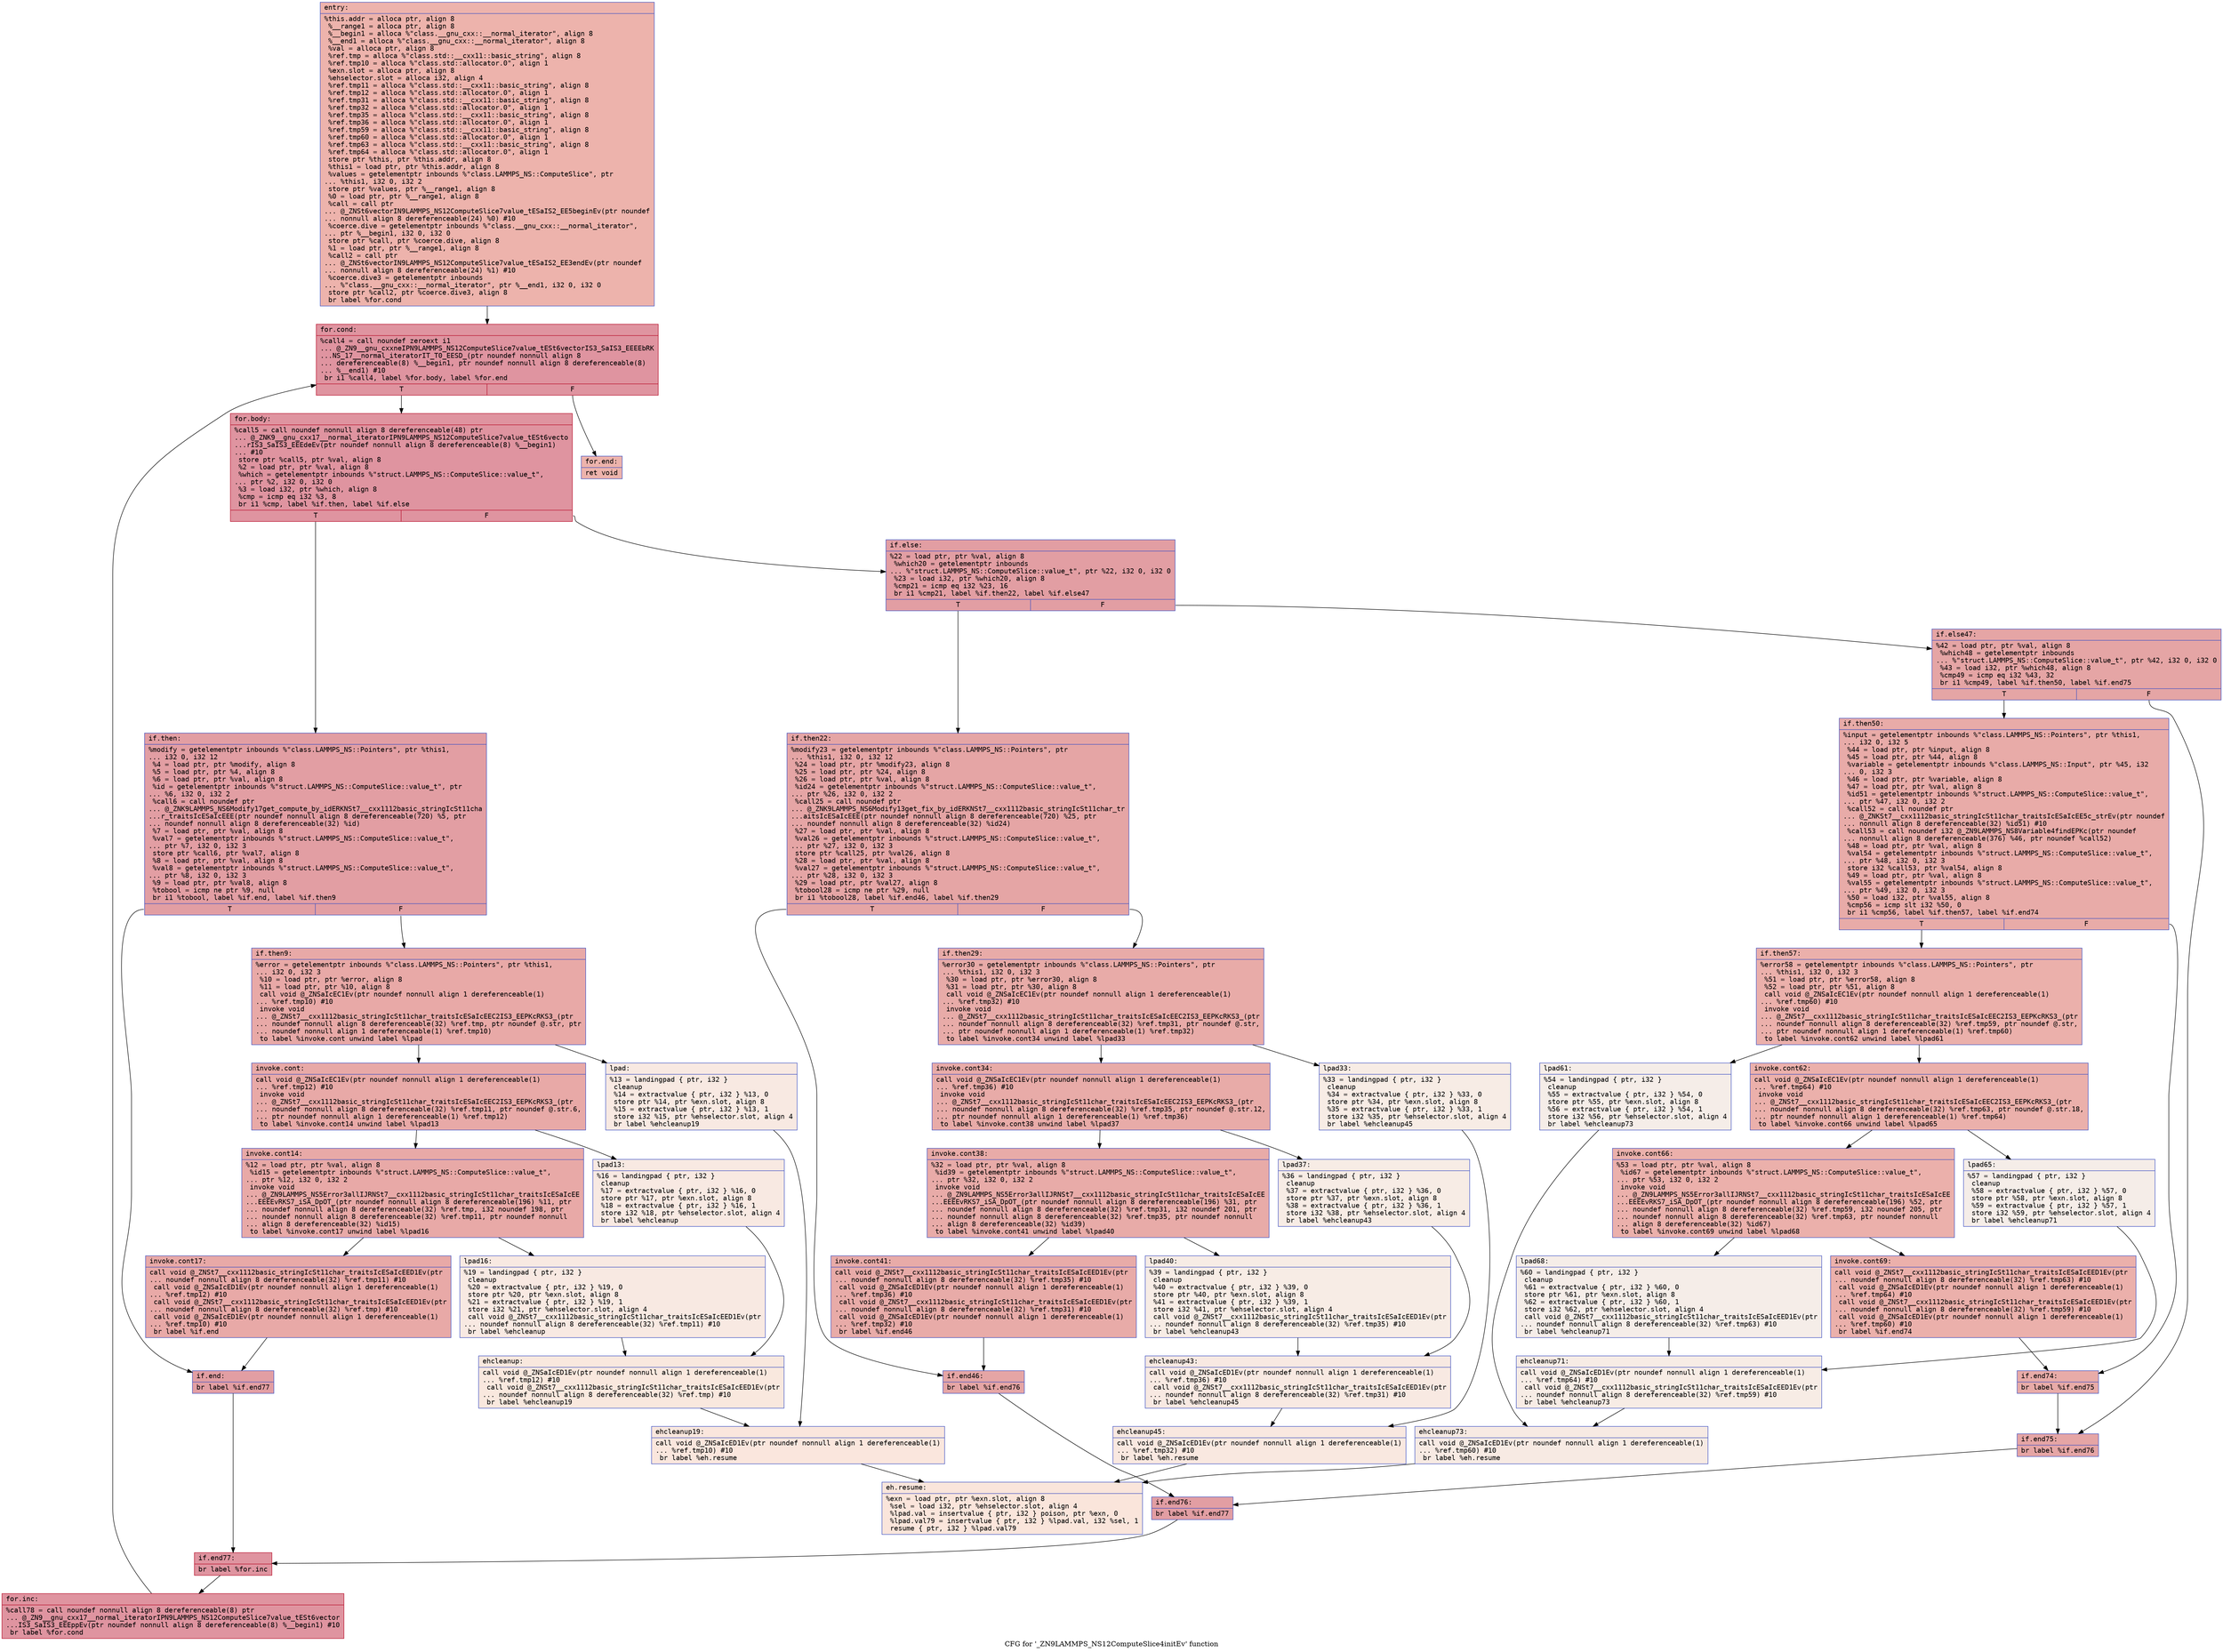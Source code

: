 digraph "CFG for '_ZN9LAMMPS_NS12ComputeSlice4initEv' function" {
	label="CFG for '_ZN9LAMMPS_NS12ComputeSlice4initEv' function";

	Node0x55810471dca0 [shape=record,color="#3d50c3ff", style=filled, fillcolor="#d6524470" fontname="Courier",label="{entry:\l|  %this.addr = alloca ptr, align 8\l  %__range1 = alloca ptr, align 8\l  %__begin1 = alloca %\"class.__gnu_cxx::__normal_iterator\", align 8\l  %__end1 = alloca %\"class.__gnu_cxx::__normal_iterator\", align 8\l  %val = alloca ptr, align 8\l  %ref.tmp = alloca %\"class.std::__cxx11::basic_string\", align 8\l  %ref.tmp10 = alloca %\"class.std::allocator.0\", align 1\l  %exn.slot = alloca ptr, align 8\l  %ehselector.slot = alloca i32, align 4\l  %ref.tmp11 = alloca %\"class.std::__cxx11::basic_string\", align 8\l  %ref.tmp12 = alloca %\"class.std::allocator.0\", align 1\l  %ref.tmp31 = alloca %\"class.std::__cxx11::basic_string\", align 8\l  %ref.tmp32 = alloca %\"class.std::allocator.0\", align 1\l  %ref.tmp35 = alloca %\"class.std::__cxx11::basic_string\", align 8\l  %ref.tmp36 = alloca %\"class.std::allocator.0\", align 1\l  %ref.tmp59 = alloca %\"class.std::__cxx11::basic_string\", align 8\l  %ref.tmp60 = alloca %\"class.std::allocator.0\", align 1\l  %ref.tmp63 = alloca %\"class.std::__cxx11::basic_string\", align 8\l  %ref.tmp64 = alloca %\"class.std::allocator.0\", align 1\l  store ptr %this, ptr %this.addr, align 8\l  %this1 = load ptr, ptr %this.addr, align 8\l  %values = getelementptr inbounds %\"class.LAMMPS_NS::ComputeSlice\", ptr\l... %this1, i32 0, i32 2\l  store ptr %values, ptr %__range1, align 8\l  %0 = load ptr, ptr %__range1, align 8\l  %call = call ptr\l... @_ZNSt6vectorIN9LAMMPS_NS12ComputeSlice7value_tESaIS2_EE5beginEv(ptr noundef\l... nonnull align 8 dereferenceable(24) %0) #10\l  %coerce.dive = getelementptr inbounds %\"class.__gnu_cxx::__normal_iterator\",\l... ptr %__begin1, i32 0, i32 0\l  store ptr %call, ptr %coerce.dive, align 8\l  %1 = load ptr, ptr %__range1, align 8\l  %call2 = call ptr\l... @_ZNSt6vectorIN9LAMMPS_NS12ComputeSlice7value_tESaIS2_EE3endEv(ptr noundef\l... nonnull align 8 dereferenceable(24) %1) #10\l  %coerce.dive3 = getelementptr inbounds\l... %\"class.__gnu_cxx::__normal_iterator\", ptr %__end1, i32 0, i32 0\l  store ptr %call2, ptr %coerce.dive3, align 8\l  br label %for.cond\l}"];
	Node0x55810471dca0 -> Node0x55810471ed30[tooltip="entry -> for.cond\nProbability 100.00%" ];
	Node0x55810471ed30 [shape=record,color="#b70d28ff", style=filled, fillcolor="#b70d2870" fontname="Courier",label="{for.cond:\l|  %call4 = call noundef zeroext i1\l... @_ZN9__gnu_cxxneIPN9LAMMPS_NS12ComputeSlice7value_tESt6vectorIS3_SaIS3_EEEEbRK\l...NS_17__normal_iteratorIT_T0_EESD_(ptr noundef nonnull align 8\l... dereferenceable(8) %__begin1, ptr noundef nonnull align 8 dereferenceable(8)\l... %__end1) #10\l  br i1 %call4, label %for.body, label %for.end\l|{<s0>T|<s1>F}}"];
	Node0x55810471ed30:s0 -> Node0x55810471f820[tooltip="for.cond -> for.body\nProbability 96.88%" ];
	Node0x55810471ed30:s1 -> Node0x55810471f8a0[tooltip="for.cond -> for.end\nProbability 3.12%" ];
	Node0x55810471f820 [shape=record,color="#b70d28ff", style=filled, fillcolor="#b70d2870" fontname="Courier",label="{for.body:\l|  %call5 = call noundef nonnull align 8 dereferenceable(48) ptr\l... @_ZNK9__gnu_cxx17__normal_iteratorIPN9LAMMPS_NS12ComputeSlice7value_tESt6vecto\l...rIS3_SaIS3_EEEdeEv(ptr noundef nonnull align 8 dereferenceable(8) %__begin1)\l... #10\l  store ptr %call5, ptr %val, align 8\l  %2 = load ptr, ptr %val, align 8\l  %which = getelementptr inbounds %\"struct.LAMMPS_NS::ComputeSlice::value_t\",\l... ptr %2, i32 0, i32 0\l  %3 = load i32, ptr %which, align 8\l  %cmp = icmp eq i32 %3, 8\l  br i1 %cmp, label %if.then, label %if.else\l|{<s0>T|<s1>F}}"];
	Node0x55810471f820:s0 -> Node0x55810471fde0[tooltip="for.body -> if.then\nProbability 50.00%" ];
	Node0x55810471f820:s1 -> Node0x55810471fe50[tooltip="for.body -> if.else\nProbability 50.00%" ];
	Node0x55810471fde0 [shape=record,color="#3d50c3ff", style=filled, fillcolor="#be242e70" fontname="Courier",label="{if.then:\l|  %modify = getelementptr inbounds %\"class.LAMMPS_NS::Pointers\", ptr %this1,\l... i32 0, i32 12\l  %4 = load ptr, ptr %modify, align 8\l  %5 = load ptr, ptr %4, align 8\l  %6 = load ptr, ptr %val, align 8\l  %id = getelementptr inbounds %\"struct.LAMMPS_NS::ComputeSlice::value_t\", ptr\l... %6, i32 0, i32 2\l  %call6 = call noundef ptr\l... @_ZNK9LAMMPS_NS6Modify17get_compute_by_idERKNSt7__cxx1112basic_stringIcSt11cha\l...r_traitsIcESaIcEEE(ptr noundef nonnull align 8 dereferenceable(720) %5, ptr\l... noundef nonnull align 8 dereferenceable(32) %id)\l  %7 = load ptr, ptr %val, align 8\l  %val7 = getelementptr inbounds %\"struct.LAMMPS_NS::ComputeSlice::value_t\",\l... ptr %7, i32 0, i32 3\l  store ptr %call6, ptr %val7, align 8\l  %8 = load ptr, ptr %val, align 8\l  %val8 = getelementptr inbounds %\"struct.LAMMPS_NS::ComputeSlice::value_t\",\l... ptr %8, i32 0, i32 3\l  %9 = load ptr, ptr %val8, align 8\l  %tobool = icmp ne ptr %9, null\l  br i1 %tobool, label %if.end, label %if.then9\l|{<s0>T|<s1>F}}"];
	Node0x55810471fde0:s0 -> Node0x558104720870[tooltip="if.then -> if.end\nProbability 62.50%" ];
	Node0x55810471fde0:s1 -> Node0x5581047208e0[tooltip="if.then -> if.then9\nProbability 37.50%" ];
	Node0x5581047208e0 [shape=record,color="#3d50c3ff", style=filled, fillcolor="#ca3b3770" fontname="Courier",label="{if.then9:\l|  %error = getelementptr inbounds %\"class.LAMMPS_NS::Pointers\", ptr %this1,\l... i32 0, i32 3\l  %10 = load ptr, ptr %error, align 8\l  %11 = load ptr, ptr %10, align 8\l  call void @_ZNSaIcEC1Ev(ptr noundef nonnull align 1 dereferenceable(1)\l... %ref.tmp10) #10\l  invoke void\l... @_ZNSt7__cxx1112basic_stringIcSt11char_traitsIcESaIcEEC2IS3_EEPKcRKS3_(ptr\l... noundef nonnull align 8 dereferenceable(32) %ref.tmp, ptr noundef @.str, ptr\l... noundef nonnull align 1 dereferenceable(1) %ref.tmp10)\l          to label %invoke.cont unwind label %lpad\l}"];
	Node0x5581047208e0 -> Node0x558104720d70[tooltip="if.then9 -> invoke.cont\nProbability 100.00%" ];
	Node0x5581047208e0 -> Node0x558104720df0[tooltip="if.then9 -> lpad\nProbability 0.00%" ];
	Node0x558104720d70 [shape=record,color="#3d50c3ff", style=filled, fillcolor="#ca3b3770" fontname="Courier",label="{invoke.cont:\l|  call void @_ZNSaIcEC1Ev(ptr noundef nonnull align 1 dereferenceable(1)\l... %ref.tmp12) #10\l  invoke void\l... @_ZNSt7__cxx1112basic_stringIcSt11char_traitsIcESaIcEEC2IS3_EEPKcRKS3_(ptr\l... noundef nonnull align 8 dereferenceable(32) %ref.tmp11, ptr noundef @.str.6,\l... ptr noundef nonnull align 1 dereferenceable(1) %ref.tmp12)\l          to label %invoke.cont14 unwind label %lpad13\l}"];
	Node0x558104720d70 -> Node0x558104721170[tooltip="invoke.cont -> invoke.cont14\nProbability 100.00%" ];
	Node0x558104720d70 -> Node0x5581047211c0[tooltip="invoke.cont -> lpad13\nProbability 0.00%" ];
	Node0x558104721170 [shape=record,color="#3d50c3ff", style=filled, fillcolor="#ca3b3770" fontname="Courier",label="{invoke.cont14:\l|  %12 = load ptr, ptr %val, align 8\l  %id15 = getelementptr inbounds %\"struct.LAMMPS_NS::ComputeSlice::value_t\",\l... ptr %12, i32 0, i32 2\l  invoke void\l... @_ZN9LAMMPS_NS5Error3allIJRNSt7__cxx1112basic_stringIcSt11char_traitsIcESaIcEE\l...EEEEvRKS7_iSA_DpOT_(ptr noundef nonnull align 8 dereferenceable(196) %11, ptr\l... noundef nonnull align 8 dereferenceable(32) %ref.tmp, i32 noundef 198, ptr\l... noundef nonnull align 8 dereferenceable(32) %ref.tmp11, ptr noundef nonnull\l... align 8 dereferenceable(32) %id15)\l          to label %invoke.cont17 unwind label %lpad16\l}"];
	Node0x558104721170 -> Node0x558104721120[tooltip="invoke.cont14 -> invoke.cont17\nProbability 100.00%" ];
	Node0x558104721170 -> Node0x558104721be0[tooltip="invoke.cont14 -> lpad16\nProbability 0.00%" ];
	Node0x558104721120 [shape=record,color="#3d50c3ff", style=filled, fillcolor="#ca3b3770" fontname="Courier",label="{invoke.cont17:\l|  call void @_ZNSt7__cxx1112basic_stringIcSt11char_traitsIcESaIcEED1Ev(ptr\l... noundef nonnull align 8 dereferenceable(32) %ref.tmp11) #10\l  call void @_ZNSaIcED1Ev(ptr noundef nonnull align 1 dereferenceable(1)\l... %ref.tmp12) #10\l  call void @_ZNSt7__cxx1112basic_stringIcSt11char_traitsIcESaIcEED1Ev(ptr\l... noundef nonnull align 8 dereferenceable(32) %ref.tmp) #10\l  call void @_ZNSaIcED1Ev(ptr noundef nonnull align 1 dereferenceable(1)\l... %ref.tmp10) #10\l  br label %if.end\l}"];
	Node0x558104721120 -> Node0x558104720870[tooltip="invoke.cont17 -> if.end\nProbability 100.00%" ];
	Node0x558104720df0 [shape=record,color="#3d50c3ff", style=filled, fillcolor="#efcebd70" fontname="Courier",label="{lpad:\l|  %13 = landingpad \{ ptr, i32 \}\l          cleanup\l  %14 = extractvalue \{ ptr, i32 \} %13, 0\l  store ptr %14, ptr %exn.slot, align 8\l  %15 = extractvalue \{ ptr, i32 \} %13, 1\l  store i32 %15, ptr %ehselector.slot, align 4\l  br label %ehcleanup19\l}"];
	Node0x558104720df0 -> Node0x5581047223d0[tooltip="lpad -> ehcleanup19\nProbability 100.00%" ];
	Node0x5581047211c0 [shape=record,color="#3d50c3ff", style=filled, fillcolor="#efcebd70" fontname="Courier",label="{lpad13:\l|  %16 = landingpad \{ ptr, i32 \}\l          cleanup\l  %17 = extractvalue \{ ptr, i32 \} %16, 0\l  store ptr %17, ptr %exn.slot, align 8\l  %18 = extractvalue \{ ptr, i32 \} %16, 1\l  store i32 %18, ptr %ehselector.slot, align 4\l  br label %ehcleanup\l}"];
	Node0x5581047211c0 -> Node0x5581047226d0[tooltip="lpad13 -> ehcleanup\nProbability 100.00%" ];
	Node0x558104721be0 [shape=record,color="#3d50c3ff", style=filled, fillcolor="#efcebd70" fontname="Courier",label="{lpad16:\l|  %19 = landingpad \{ ptr, i32 \}\l          cleanup\l  %20 = extractvalue \{ ptr, i32 \} %19, 0\l  store ptr %20, ptr %exn.slot, align 8\l  %21 = extractvalue \{ ptr, i32 \} %19, 1\l  store i32 %21, ptr %ehselector.slot, align 4\l  call void @_ZNSt7__cxx1112basic_stringIcSt11char_traitsIcESaIcEED1Ev(ptr\l... noundef nonnull align 8 dereferenceable(32) %ref.tmp11) #10\l  br label %ehcleanup\l}"];
	Node0x558104721be0 -> Node0x5581047226d0[tooltip="lpad16 -> ehcleanup\nProbability 100.00%" ];
	Node0x5581047226d0 [shape=record,color="#3d50c3ff", style=filled, fillcolor="#f2cab570" fontname="Courier",label="{ehcleanup:\l|  call void @_ZNSaIcED1Ev(ptr noundef nonnull align 1 dereferenceable(1)\l... %ref.tmp12) #10\l  call void @_ZNSt7__cxx1112basic_stringIcSt11char_traitsIcESaIcEED1Ev(ptr\l... noundef nonnull align 8 dereferenceable(32) %ref.tmp) #10\l  br label %ehcleanup19\l}"];
	Node0x5581047226d0 -> Node0x5581047223d0[tooltip="ehcleanup -> ehcleanup19\nProbability 100.00%" ];
	Node0x5581047223d0 [shape=record,color="#3d50c3ff", style=filled, fillcolor="#f3c7b170" fontname="Courier",label="{ehcleanup19:\l|  call void @_ZNSaIcED1Ev(ptr noundef nonnull align 1 dereferenceable(1)\l... %ref.tmp10) #10\l  br label %eh.resume\l}"];
	Node0x5581047223d0 -> Node0x558104722fe0[tooltip="ehcleanup19 -> eh.resume\nProbability 100.00%" ];
	Node0x558104720870 [shape=record,color="#3d50c3ff", style=filled, fillcolor="#be242e70" fontname="Courier",label="{if.end:\l|  br label %if.end77\l}"];
	Node0x558104720870 -> Node0x5581047230a0[tooltip="if.end -> if.end77\nProbability 100.00%" ];
	Node0x55810471fe50 [shape=record,color="#3d50c3ff", style=filled, fillcolor="#be242e70" fontname="Courier",label="{if.else:\l|  %22 = load ptr, ptr %val, align 8\l  %which20 = getelementptr inbounds\l... %\"struct.LAMMPS_NS::ComputeSlice::value_t\", ptr %22, i32 0, i32 0\l  %23 = load i32, ptr %which20, align 8\l  %cmp21 = icmp eq i32 %23, 16\l  br i1 %cmp21, label %if.then22, label %if.else47\l|{<s0>T|<s1>F}}"];
	Node0x55810471fe50:s0 -> Node0x558104723400[tooltip="if.else -> if.then22\nProbability 50.00%" ];
	Node0x55810471fe50:s1 -> Node0x558104723480[tooltip="if.else -> if.else47\nProbability 50.00%" ];
	Node0x558104723400 [shape=record,color="#3d50c3ff", style=filled, fillcolor="#c5333470" fontname="Courier",label="{if.then22:\l|  %modify23 = getelementptr inbounds %\"class.LAMMPS_NS::Pointers\", ptr\l... %this1, i32 0, i32 12\l  %24 = load ptr, ptr %modify23, align 8\l  %25 = load ptr, ptr %24, align 8\l  %26 = load ptr, ptr %val, align 8\l  %id24 = getelementptr inbounds %\"struct.LAMMPS_NS::ComputeSlice::value_t\",\l... ptr %26, i32 0, i32 2\l  %call25 = call noundef ptr\l... @_ZNK9LAMMPS_NS6Modify13get_fix_by_idERKNSt7__cxx1112basic_stringIcSt11char_tr\l...aitsIcESaIcEEE(ptr noundef nonnull align 8 dereferenceable(720) %25, ptr\l... noundef nonnull align 8 dereferenceable(32) %id24)\l  %27 = load ptr, ptr %val, align 8\l  %val26 = getelementptr inbounds %\"struct.LAMMPS_NS::ComputeSlice::value_t\",\l... ptr %27, i32 0, i32 3\l  store ptr %call25, ptr %val26, align 8\l  %28 = load ptr, ptr %val, align 8\l  %val27 = getelementptr inbounds %\"struct.LAMMPS_NS::ComputeSlice::value_t\",\l... ptr %28, i32 0, i32 3\l  %29 = load ptr, ptr %val27, align 8\l  %tobool28 = icmp ne ptr %29, null\l  br i1 %tobool28, label %if.end46, label %if.then29\l|{<s0>T|<s1>F}}"];
	Node0x558104723400:s0 -> Node0x558104723fb0[tooltip="if.then22 -> if.end46\nProbability 62.50%" ];
	Node0x558104723400:s1 -> Node0x558104724030[tooltip="if.then22 -> if.then29\nProbability 37.50%" ];
	Node0x558104724030 [shape=record,color="#3d50c3ff", style=filled, fillcolor="#cc403a70" fontname="Courier",label="{if.then29:\l|  %error30 = getelementptr inbounds %\"class.LAMMPS_NS::Pointers\", ptr\l... %this1, i32 0, i32 3\l  %30 = load ptr, ptr %error30, align 8\l  %31 = load ptr, ptr %30, align 8\l  call void @_ZNSaIcEC1Ev(ptr noundef nonnull align 1 dereferenceable(1)\l... %ref.tmp32) #10\l  invoke void\l... @_ZNSt7__cxx1112basic_stringIcSt11char_traitsIcESaIcEEC2IS3_EEPKcRKS3_(ptr\l... noundef nonnull align 8 dereferenceable(32) %ref.tmp31, ptr noundef @.str,\l... ptr noundef nonnull align 1 dereferenceable(1) %ref.tmp32)\l          to label %invoke.cont34 unwind label %lpad33\l}"];
	Node0x558104724030 -> Node0x558104724520[tooltip="if.then29 -> invoke.cont34\nProbability 100.00%" ];
	Node0x558104724030 -> Node0x5581047245a0[tooltip="if.then29 -> lpad33\nProbability 0.00%" ];
	Node0x558104724520 [shape=record,color="#3d50c3ff", style=filled, fillcolor="#cc403a70" fontname="Courier",label="{invoke.cont34:\l|  call void @_ZNSaIcEC1Ev(ptr noundef nonnull align 1 dereferenceable(1)\l... %ref.tmp36) #10\l  invoke void\l... @_ZNSt7__cxx1112basic_stringIcSt11char_traitsIcESaIcEEC2IS3_EEPKcRKS3_(ptr\l... noundef nonnull align 8 dereferenceable(32) %ref.tmp35, ptr noundef @.str.12,\l... ptr noundef nonnull align 1 dereferenceable(1) %ref.tmp36)\l          to label %invoke.cont38 unwind label %lpad37\l}"];
	Node0x558104724520 -> Node0x558104724920[tooltip="invoke.cont34 -> invoke.cont38\nProbability 100.00%" ];
	Node0x558104724520 -> Node0x558104724970[tooltip="invoke.cont34 -> lpad37\nProbability 0.00%" ];
	Node0x558104724920 [shape=record,color="#3d50c3ff", style=filled, fillcolor="#cc403a70" fontname="Courier",label="{invoke.cont38:\l|  %32 = load ptr, ptr %val, align 8\l  %id39 = getelementptr inbounds %\"struct.LAMMPS_NS::ComputeSlice::value_t\",\l... ptr %32, i32 0, i32 2\l  invoke void\l... @_ZN9LAMMPS_NS5Error3allIJRNSt7__cxx1112basic_stringIcSt11char_traitsIcESaIcEE\l...EEEEvRKS7_iSA_DpOT_(ptr noundef nonnull align 8 dereferenceable(196) %31, ptr\l... noundef nonnull align 8 dereferenceable(32) %ref.tmp31, i32 noundef 201, ptr\l... noundef nonnull align 8 dereferenceable(32) %ref.tmp35, ptr noundef nonnull\l... align 8 dereferenceable(32) %id39)\l          to label %invoke.cont41 unwind label %lpad40\l}"];
	Node0x558104724920 -> Node0x5581047248d0[tooltip="invoke.cont38 -> invoke.cont41\nProbability 100.00%" ];
	Node0x558104724920 -> Node0x558104724d70[tooltip="invoke.cont38 -> lpad40\nProbability 0.00%" ];
	Node0x5581047248d0 [shape=record,color="#3d50c3ff", style=filled, fillcolor="#cc403a70" fontname="Courier",label="{invoke.cont41:\l|  call void @_ZNSt7__cxx1112basic_stringIcSt11char_traitsIcESaIcEED1Ev(ptr\l... noundef nonnull align 8 dereferenceable(32) %ref.tmp35) #10\l  call void @_ZNSaIcED1Ev(ptr noundef nonnull align 1 dereferenceable(1)\l... %ref.tmp36) #10\l  call void @_ZNSt7__cxx1112basic_stringIcSt11char_traitsIcESaIcEED1Ev(ptr\l... noundef nonnull align 8 dereferenceable(32) %ref.tmp31) #10\l  call void @_ZNSaIcED1Ev(ptr noundef nonnull align 1 dereferenceable(1)\l... %ref.tmp32) #10\l  br label %if.end46\l}"];
	Node0x5581047248d0 -> Node0x558104723fb0[tooltip="invoke.cont41 -> if.end46\nProbability 100.00%" ];
	Node0x5581047245a0 [shape=record,color="#3d50c3ff", style=filled, fillcolor="#ecd3c570" fontname="Courier",label="{lpad33:\l|  %33 = landingpad \{ ptr, i32 \}\l          cleanup\l  %34 = extractvalue \{ ptr, i32 \} %33, 0\l  store ptr %34, ptr %exn.slot, align 8\l  %35 = extractvalue \{ ptr, i32 \} %33, 1\l  store i32 %35, ptr %ehselector.slot, align 4\l  br label %ehcleanup45\l}"];
	Node0x5581047245a0 -> Node0x5581047256c0[tooltip="lpad33 -> ehcleanup45\nProbability 100.00%" ];
	Node0x558104724970 [shape=record,color="#3d50c3ff", style=filled, fillcolor="#ecd3c570" fontname="Courier",label="{lpad37:\l|  %36 = landingpad \{ ptr, i32 \}\l          cleanup\l  %37 = extractvalue \{ ptr, i32 \} %36, 0\l  store ptr %37, ptr %exn.slot, align 8\l  %38 = extractvalue \{ ptr, i32 \} %36, 1\l  store i32 %38, ptr %ehselector.slot, align 4\l  br label %ehcleanup43\l}"];
	Node0x558104724970 -> Node0x5581047259c0[tooltip="lpad37 -> ehcleanup43\nProbability 100.00%" ];
	Node0x558104724d70 [shape=record,color="#3d50c3ff", style=filled, fillcolor="#ecd3c570" fontname="Courier",label="{lpad40:\l|  %39 = landingpad \{ ptr, i32 \}\l          cleanup\l  %40 = extractvalue \{ ptr, i32 \} %39, 0\l  store ptr %40, ptr %exn.slot, align 8\l  %41 = extractvalue \{ ptr, i32 \} %39, 1\l  store i32 %41, ptr %ehselector.slot, align 4\l  call void @_ZNSt7__cxx1112basic_stringIcSt11char_traitsIcESaIcEED1Ev(ptr\l... noundef nonnull align 8 dereferenceable(32) %ref.tmp35) #10\l  br label %ehcleanup43\l}"];
	Node0x558104724d70 -> Node0x5581047259c0[tooltip="lpad40 -> ehcleanup43\nProbability 100.00%" ];
	Node0x5581047259c0 [shape=record,color="#3d50c3ff", style=filled, fillcolor="#efcebd70" fontname="Courier",label="{ehcleanup43:\l|  call void @_ZNSaIcED1Ev(ptr noundef nonnull align 1 dereferenceable(1)\l... %ref.tmp36) #10\l  call void @_ZNSt7__cxx1112basic_stringIcSt11char_traitsIcESaIcEED1Ev(ptr\l... noundef nonnull align 8 dereferenceable(32) %ref.tmp31) #10\l  br label %ehcleanup45\l}"];
	Node0x5581047259c0 -> Node0x5581047256c0[tooltip="ehcleanup43 -> ehcleanup45\nProbability 100.00%" ];
	Node0x5581047256c0 [shape=record,color="#3d50c3ff", style=filled, fillcolor="#f1ccb870" fontname="Courier",label="{ehcleanup45:\l|  call void @_ZNSaIcED1Ev(ptr noundef nonnull align 1 dereferenceable(1)\l... %ref.tmp32) #10\l  br label %eh.resume\l}"];
	Node0x5581047256c0 -> Node0x558104722fe0[tooltip="ehcleanup45 -> eh.resume\nProbability 100.00%" ];
	Node0x558104723fb0 [shape=record,color="#3d50c3ff", style=filled, fillcolor="#c5333470" fontname="Courier",label="{if.end46:\l|  br label %if.end76\l}"];
	Node0x558104723fb0 -> Node0x558104726340[tooltip="if.end46 -> if.end76\nProbability 100.00%" ];
	Node0x558104723480 [shape=record,color="#3d50c3ff", style=filled, fillcolor="#c5333470" fontname="Courier",label="{if.else47:\l|  %42 = load ptr, ptr %val, align 8\l  %which48 = getelementptr inbounds\l... %\"struct.LAMMPS_NS::ComputeSlice::value_t\", ptr %42, i32 0, i32 0\l  %43 = load i32, ptr %which48, align 8\l  %cmp49 = icmp eq i32 %43, 32\l  br i1 %cmp49, label %if.then50, label %if.end75\l|{<s0>T|<s1>F}}"];
	Node0x558104723480:s0 -> Node0x558104726670[tooltip="if.else47 -> if.then50\nProbability 50.00%" ];
	Node0x558104723480:s1 -> Node0x5581047266f0[tooltip="if.else47 -> if.end75\nProbability 50.00%" ];
	Node0x558104726670 [shape=record,color="#3d50c3ff", style=filled, fillcolor="#cc403a70" fontname="Courier",label="{if.then50:\l|  %input = getelementptr inbounds %\"class.LAMMPS_NS::Pointers\", ptr %this1,\l... i32 0, i32 5\l  %44 = load ptr, ptr %input, align 8\l  %45 = load ptr, ptr %44, align 8\l  %variable = getelementptr inbounds %\"class.LAMMPS_NS::Input\", ptr %45, i32\l... 0, i32 3\l  %46 = load ptr, ptr %variable, align 8\l  %47 = load ptr, ptr %val, align 8\l  %id51 = getelementptr inbounds %\"struct.LAMMPS_NS::ComputeSlice::value_t\",\l... ptr %47, i32 0, i32 2\l  %call52 = call noundef ptr\l... @_ZNKSt7__cxx1112basic_stringIcSt11char_traitsIcESaIcEE5c_strEv(ptr noundef\l... nonnull align 8 dereferenceable(32) %id51) #10\l  %call53 = call noundef i32 @_ZN9LAMMPS_NS8Variable4findEPKc(ptr noundef\l... nonnull align 8 dereferenceable(376) %46, ptr noundef %call52)\l  %48 = load ptr, ptr %val, align 8\l  %val54 = getelementptr inbounds %\"struct.LAMMPS_NS::ComputeSlice::value_t\",\l... ptr %48, i32 0, i32 3\l  store i32 %call53, ptr %val54, align 8\l  %49 = load ptr, ptr %val, align 8\l  %val55 = getelementptr inbounds %\"struct.LAMMPS_NS::ComputeSlice::value_t\",\l... ptr %49, i32 0, i32 3\l  %50 = load i32, ptr %val55, align 8\l  %cmp56 = icmp slt i32 %50, 0\l  br i1 %cmp56, label %if.then57, label %if.end74\l|{<s0>T|<s1>F}}"];
	Node0x558104726670:s0 -> Node0x558104727c30[tooltip="if.then50 -> if.then57\nProbability 37.50%" ];
	Node0x558104726670:s1 -> Node0x558104727c80[tooltip="if.then50 -> if.end74\nProbability 62.50%" ];
	Node0x558104727c30 [shape=record,color="#3d50c3ff", style=filled, fillcolor="#d24b4070" fontname="Courier",label="{if.then57:\l|  %error58 = getelementptr inbounds %\"class.LAMMPS_NS::Pointers\", ptr\l... %this1, i32 0, i32 3\l  %51 = load ptr, ptr %error58, align 8\l  %52 = load ptr, ptr %51, align 8\l  call void @_ZNSaIcEC1Ev(ptr noundef nonnull align 1 dereferenceable(1)\l... %ref.tmp60) #10\l  invoke void\l... @_ZNSt7__cxx1112basic_stringIcSt11char_traitsIcESaIcEEC2IS3_EEPKcRKS3_(ptr\l... noundef nonnull align 8 dereferenceable(32) %ref.tmp59, ptr noundef @.str,\l... ptr noundef nonnull align 1 dereferenceable(1) %ref.tmp60)\l          to label %invoke.cont62 unwind label %lpad61\l}"];
	Node0x558104727c30 -> Node0x5581047280e0[tooltip="if.then57 -> invoke.cont62\nProbability 100.00%" ];
	Node0x558104727c30 -> Node0x558104728160[tooltip="if.then57 -> lpad61\nProbability 0.00%" ];
	Node0x5581047280e0 [shape=record,color="#3d50c3ff", style=filled, fillcolor="#d24b4070" fontname="Courier",label="{invoke.cont62:\l|  call void @_ZNSaIcEC1Ev(ptr noundef nonnull align 1 dereferenceable(1)\l... %ref.tmp64) #10\l  invoke void\l... @_ZNSt7__cxx1112basic_stringIcSt11char_traitsIcESaIcEEC2IS3_EEPKcRKS3_(ptr\l... noundef nonnull align 8 dereferenceable(32) %ref.tmp63, ptr noundef @.str.18,\l... ptr noundef nonnull align 1 dereferenceable(1) %ref.tmp64)\l          to label %invoke.cont66 unwind label %lpad65\l}"];
	Node0x5581047280e0 -> Node0x5581047284e0[tooltip="invoke.cont62 -> invoke.cont66\nProbability 100.00%" ];
	Node0x5581047280e0 -> Node0x558104721210[tooltip="invoke.cont62 -> lpad65\nProbability 0.00%" ];
	Node0x5581047284e0 [shape=record,color="#3d50c3ff", style=filled, fillcolor="#d24b4070" fontname="Courier",label="{invoke.cont66:\l|  %53 = load ptr, ptr %val, align 8\l  %id67 = getelementptr inbounds %\"struct.LAMMPS_NS::ComputeSlice::value_t\",\l... ptr %53, i32 0, i32 2\l  invoke void\l... @_ZN9LAMMPS_NS5Error3allIJRNSt7__cxx1112basic_stringIcSt11char_traitsIcESaIcEE\l...EEEEvRKS7_iSA_DpOT_(ptr noundef nonnull align 8 dereferenceable(196) %52, ptr\l... noundef nonnull align 8 dereferenceable(32) %ref.tmp59, i32 noundef 205, ptr\l... noundef nonnull align 8 dereferenceable(32) %ref.tmp63, ptr noundef nonnull\l... align 8 dereferenceable(32) %id67)\l          to label %invoke.cont69 unwind label %lpad68\l}"];
	Node0x5581047284e0 -> Node0x558104728490[tooltip="invoke.cont66 -> invoke.cont69\nProbability 100.00%" ];
	Node0x5581047284e0 -> Node0x558104721680[tooltip="invoke.cont66 -> lpad68\nProbability 0.00%" ];
	Node0x558104728490 [shape=record,color="#3d50c3ff", style=filled, fillcolor="#d24b4070" fontname="Courier",label="{invoke.cont69:\l|  call void @_ZNSt7__cxx1112basic_stringIcSt11char_traitsIcESaIcEED1Ev(ptr\l... noundef nonnull align 8 dereferenceable(32) %ref.tmp63) #10\l  call void @_ZNSaIcED1Ev(ptr noundef nonnull align 1 dereferenceable(1)\l... %ref.tmp64) #10\l  call void @_ZNSt7__cxx1112basic_stringIcSt11char_traitsIcESaIcEED1Ev(ptr\l... noundef nonnull align 8 dereferenceable(32) %ref.tmp59) #10\l  call void @_ZNSaIcED1Ev(ptr noundef nonnull align 1 dereferenceable(1)\l... %ref.tmp60) #10\l  br label %if.end74\l}"];
	Node0x558104728490 -> Node0x558104727c80[tooltip="invoke.cont69 -> if.end74\nProbability 100.00%" ];
	Node0x558104728160 [shape=record,color="#3d50c3ff", style=filled, fillcolor="#e8d6cc70" fontname="Courier",label="{lpad61:\l|  %54 = landingpad \{ ptr, i32 \}\l          cleanup\l  %55 = extractvalue \{ ptr, i32 \} %54, 0\l  store ptr %55, ptr %exn.slot, align 8\l  %56 = extractvalue \{ ptr, i32 \} %54, 1\l  store i32 %56, ptr %ehselector.slot, align 4\l  br label %ehcleanup73\l}"];
	Node0x558104728160 -> Node0x558104729960[tooltip="lpad61 -> ehcleanup73\nProbability 100.00%" ];
	Node0x558104721210 [shape=record,color="#3d50c3ff", style=filled, fillcolor="#e8d6cc70" fontname="Courier",label="{lpad65:\l|  %57 = landingpad \{ ptr, i32 \}\l          cleanup\l  %58 = extractvalue \{ ptr, i32 \} %57, 0\l  store ptr %58, ptr %exn.slot, align 8\l  %59 = extractvalue \{ ptr, i32 \} %57, 1\l  store i32 %59, ptr %ehselector.slot, align 4\l  br label %ehcleanup71\l}"];
	Node0x558104721210 -> Node0x558104729c60[tooltip="lpad65 -> ehcleanup71\nProbability 100.00%" ];
	Node0x558104721680 [shape=record,color="#3d50c3ff", style=filled, fillcolor="#e8d6cc70" fontname="Courier",label="{lpad68:\l|  %60 = landingpad \{ ptr, i32 \}\l          cleanup\l  %61 = extractvalue \{ ptr, i32 \} %60, 0\l  store ptr %61, ptr %exn.slot, align 8\l  %62 = extractvalue \{ ptr, i32 \} %60, 1\l  store i32 %62, ptr %ehselector.slot, align 4\l  call void @_ZNSt7__cxx1112basic_stringIcSt11char_traitsIcESaIcEED1Ev(ptr\l... noundef nonnull align 8 dereferenceable(32) %ref.tmp63) #10\l  br label %ehcleanup71\l}"];
	Node0x558104721680 -> Node0x558104729c60[tooltip="lpad68 -> ehcleanup71\nProbability 100.00%" ];
	Node0x558104729c60 [shape=record,color="#3d50c3ff", style=filled, fillcolor="#ecd3c570" fontname="Courier",label="{ehcleanup71:\l|  call void @_ZNSaIcED1Ev(ptr noundef nonnull align 1 dereferenceable(1)\l... %ref.tmp64) #10\l  call void @_ZNSt7__cxx1112basic_stringIcSt11char_traitsIcESaIcEED1Ev(ptr\l... noundef nonnull align 8 dereferenceable(32) %ref.tmp59) #10\l  br label %ehcleanup73\l}"];
	Node0x558104729c60 -> Node0x558104729960[tooltip="ehcleanup71 -> ehcleanup73\nProbability 100.00%" ];
	Node0x558104729960 [shape=record,color="#3d50c3ff", style=filled, fillcolor="#eed0c070" fontname="Courier",label="{ehcleanup73:\l|  call void @_ZNSaIcED1Ev(ptr noundef nonnull align 1 dereferenceable(1)\l... %ref.tmp60) #10\l  br label %eh.resume\l}"];
	Node0x558104729960 -> Node0x558104722fe0[tooltip="ehcleanup73 -> eh.resume\nProbability 100.00%" ];
	Node0x558104727c80 [shape=record,color="#3d50c3ff", style=filled, fillcolor="#cc403a70" fontname="Courier",label="{if.end74:\l|  br label %if.end75\l}"];
	Node0x558104727c80 -> Node0x5581047266f0[tooltip="if.end74 -> if.end75\nProbability 100.00%" ];
	Node0x5581047266f0 [shape=record,color="#3d50c3ff", style=filled, fillcolor="#c5333470" fontname="Courier",label="{if.end75:\l|  br label %if.end76\l}"];
	Node0x5581047266f0 -> Node0x558104726340[tooltip="if.end75 -> if.end76\nProbability 100.00%" ];
	Node0x558104726340 [shape=record,color="#3d50c3ff", style=filled, fillcolor="#be242e70" fontname="Courier",label="{if.end76:\l|  br label %if.end77\l}"];
	Node0x558104726340 -> Node0x5581047230a0[tooltip="if.end76 -> if.end77\nProbability 100.00%" ];
	Node0x5581047230a0 [shape=record,color="#b70d28ff", style=filled, fillcolor="#b70d2870" fontname="Courier",label="{if.end77:\l|  br label %for.inc\l}"];
	Node0x5581047230a0 -> Node0x55810472a730[tooltip="if.end77 -> for.inc\nProbability 100.00%" ];
	Node0x55810472a730 [shape=record,color="#b70d28ff", style=filled, fillcolor="#b70d2870" fontname="Courier",label="{for.inc:\l|  %call78 = call noundef nonnull align 8 dereferenceable(8) ptr\l... @_ZN9__gnu_cxx17__normal_iteratorIPN9LAMMPS_NS12ComputeSlice7value_tESt6vector\l...IS3_SaIS3_EEEppEv(ptr noundef nonnull align 8 dereferenceable(8) %__begin1) #10\l  br label %for.cond\l}"];
	Node0x55810472a730 -> Node0x55810471ed30[tooltip="for.inc -> for.cond\nProbability 100.00%" ];
	Node0x55810471f8a0 [shape=record,color="#3d50c3ff", style=filled, fillcolor="#d6524470" fontname="Courier",label="{for.end:\l|  ret void\l}"];
	Node0x558104722fe0 [shape=record,color="#3d50c3ff", style=filled, fillcolor="#f4c5ad70" fontname="Courier",label="{eh.resume:\l|  %exn = load ptr, ptr %exn.slot, align 8\l  %sel = load i32, ptr %ehselector.slot, align 4\l  %lpad.val = insertvalue \{ ptr, i32 \} poison, ptr %exn, 0\l  %lpad.val79 = insertvalue \{ ptr, i32 \} %lpad.val, i32 %sel, 1\l  resume \{ ptr, i32 \} %lpad.val79\l}"];
}
